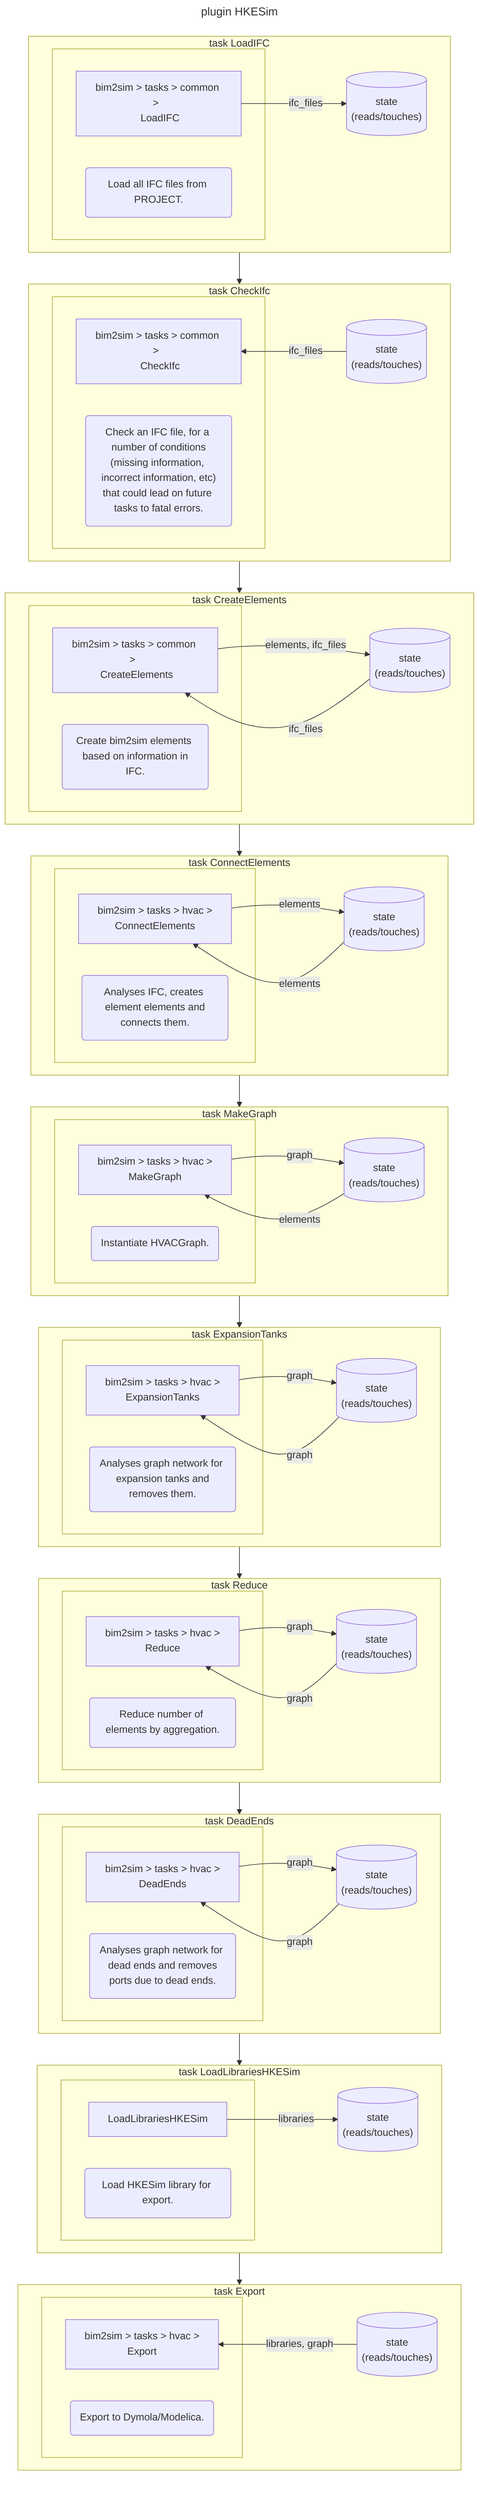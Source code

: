 ---
title: plugin HKESim
---
flowchart TB
    
subgraph taskLoadIFC["task LoadIFC"]
 subgraph "" 

  tLoadIFC["bim2sim > tasks > common >  
 LoadIFC"]
  extLoadIFC(" Load all IFC files from PROJECT. " )
 end

stateLoadIFC[("state
 (reads/touches)")]
    
tLoadIFC -- ifc_files --> stateLoadIFC

end
    
subgraph taskCheckIfc["task CheckIfc"]
 subgraph "" 

  tCheckIfc["bim2sim > tasks > common >  
 CheckIfc"]
  extCheckIfc("  Check an IFC file, for a number of conditions
(missing information, incorrect information, etc)
that could lead on future tasks to fatal errors. " )
 end

stateCheckIfc[("state
 (reads/touches)")]
    
stateCheckIfc -- ifc_files --> tCheckIfc
direction RL
end
    
subgraph taskCreateElements["task CreateElements"]
 subgraph "" 

  tCreateElements["bim2sim > tasks > common >  
 CreateElements"]
  extCreateElements(" Create bim2sim elements based on information in
IFC. " )
 end

stateCreateElements[("state
 (reads/touches)")]
    
stateCreateElements -- ifc_files --> tCreateElements

tCreateElements -- elements, ifc_files --> stateCreateElements

end
    
subgraph taskConnectElements["task ConnectElements"]
 subgraph "" 

  tConnectElements["bim2sim > tasks > hvac >  
 ConnectElements"]
  extConnectElements(" Analyses IFC, creates element elements and
connects them. " )
 end

stateConnectElements[("state
 (reads/touches)")]
    
stateConnectElements -- elements --> tConnectElements

tConnectElements -- elements --> stateConnectElements

end
    
subgraph taskMakeGraph["task MakeGraph"]
 subgraph "" 

  tMakeGraph["bim2sim > tasks > hvac >  
 MakeGraph"]
  extMakeGraph(" Instantiate HVACGraph. " )
 end

stateMakeGraph[("state
 (reads/touches)")]
    
stateMakeGraph -- elements --> tMakeGraph

tMakeGraph -- graph --> stateMakeGraph

end
    
subgraph taskExpansionTanks["task ExpansionTanks"]
 subgraph "" 

  tExpansionTanks["bim2sim > tasks > hvac >  
 ExpansionTanks"]
  extExpansionTanks(" Analyses graph network for expansion tanks and
removes them. " )
 end

stateExpansionTanks[("state
 (reads/touches)")]
    
stateExpansionTanks -- graph --> tExpansionTanks

tExpansionTanks -- graph --> stateExpansionTanks

end
    
subgraph taskReduce["task Reduce"]
 subgraph "" 

  tReduce["bim2sim > tasks > hvac >  
 Reduce"]
  extReduce(" Reduce number of elements by aggregation. " )
 end

stateReduce[("state
 (reads/touches)")]
    
stateReduce -- graph --> tReduce

tReduce -- graph --> stateReduce

end
    
subgraph taskDeadEnds["task DeadEnds"]
 subgraph "" 

  tDeadEnds["bim2sim > tasks > hvac >  
 DeadEnds"]
  extDeadEnds(" Analyses graph network for dead ends and removes
ports due to dead ends. " )
 end

stateDeadEnds[("state
 (reads/touches)")]
    
stateDeadEnds -- graph --> tDeadEnds

tDeadEnds -- graph --> stateDeadEnds

end
    
subgraph taskLoadLibrariesHKESim["task LoadLibrariesHKESim"]
 subgraph "" 

  tLoadLibrariesHKESim[" 
 LoadLibrariesHKESim"]
  extLoadLibrariesHKESim(" Load HKESim library for export. " )
 end

stateLoadLibrariesHKESim[("state
 (reads/touches)")]
    
tLoadLibrariesHKESim -- libraries --> stateLoadLibrariesHKESim

end
    
subgraph taskExport["task Export"]
 subgraph "" 

  tExport["bim2sim > tasks > hvac >  
 Export"]
  extExport(" Export to Dymola/Modelica. " )
 end

stateExport[("state
 (reads/touches)")]
    
stateExport -- libraries, graph --> tExport
direction RL
end
    taskLoadIFC --> taskCheckIfc 
taskCheckIfc --> taskCreateElements 
taskCreateElements --> taskConnectElements 
taskConnectElements --> taskMakeGraph 
taskMakeGraph --> taskExpansionTanks 
taskExpansionTanks --> taskReduce 
taskReduce --> taskDeadEnds 
taskDeadEnds --> taskLoadLibrariesHKESim 
taskLoadLibrariesHKESim --> taskExport